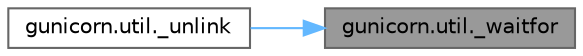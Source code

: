 digraph "gunicorn.util._waitfor"
{
 // LATEX_PDF_SIZE
  bgcolor="transparent";
  edge [fontname=Helvetica,fontsize=10,labelfontname=Helvetica,labelfontsize=10];
  node [fontname=Helvetica,fontsize=10,shape=box,height=0.2,width=0.4];
  rankdir="RL";
  Node1 [id="Node000001",label="gunicorn.util._waitfor",height=0.2,width=0.4,color="gray40", fillcolor="grey60", style="filled", fontcolor="black",tooltip=" "];
  Node1 -> Node2 [id="edge1_Node000001_Node000002",dir="back",color="steelblue1",style="solid",tooltip=" "];
  Node2 [id="Node000002",label="gunicorn.util._unlink",height=0.2,width=0.4,color="grey40", fillcolor="white", style="filled",URL="$namespacegunicorn_1_1util.html#a09e3666f6eeab2e596ad319fa2b34228",tooltip=" "];
}
